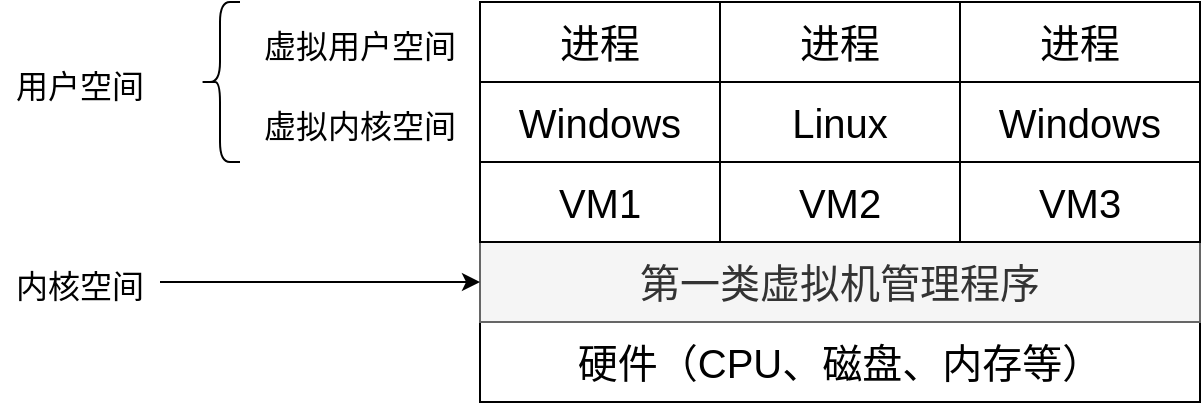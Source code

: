 <mxfile version="20.3.0" type="device" pages="4"><diagram id="wQSZmfcm85venIqSPYIJ" name="第一类VMM"><mxGraphModel dx="1038" dy="689" grid="1" gridSize="10" guides="1" tooltips="1" connect="1" arrows="1" fold="1" page="1" pageScale="1" pageWidth="827" pageHeight="1169" math="0" shadow="0"><root><mxCell id="0"/><mxCell id="1" parent="0"/><mxCell id="ZxNnSs4n1QCp3Z6ICQJ1-1" value="&lt;font style=&quot;font-size: 20px;&quot;&gt;硬件（CPU、磁盘、内存等）&lt;/font&gt;" style="rounded=0;whiteSpace=wrap;html=1;fillColor=none;" parent="1" vertex="1"><mxGeometry x="280" y="360" width="360" height="40" as="geometry"/></mxCell><mxCell id="ZxNnSs4n1QCp3Z6ICQJ1-2" value="&lt;font style=&quot;font-size: 20px;&quot;&gt;第一类虚拟机管理程序&lt;/font&gt;" style="rounded=0;whiteSpace=wrap;html=1;fillColor=#f5f5f5;fontColor=#333333;strokeColor=#666666;" parent="1" vertex="1"><mxGeometry x="280" y="320" width="360" height="40" as="geometry"/></mxCell><mxCell id="ZxNnSs4n1QCp3Z6ICQJ1-3" value="&lt;span style=&quot;font-size: 20px;&quot;&gt;VM1&lt;/span&gt;" style="rounded=0;whiteSpace=wrap;html=1;fillColor=none;" parent="1" vertex="1"><mxGeometry x="280" y="280" width="120" height="40" as="geometry"/></mxCell><mxCell id="ZxNnSs4n1QCp3Z6ICQJ1-4" value="&lt;span style=&quot;font-size: 20px;&quot;&gt;VM2&lt;/span&gt;" style="rounded=0;whiteSpace=wrap;html=1;fillColor=none;" parent="1" vertex="1"><mxGeometry x="400" y="280" width="120" height="40" as="geometry"/></mxCell><mxCell id="ZxNnSs4n1QCp3Z6ICQJ1-5" value="&lt;span style=&quot;font-size: 20px;&quot;&gt;VM3&lt;/span&gt;" style="rounded=0;whiteSpace=wrap;html=1;fillColor=none;" parent="1" vertex="1"><mxGeometry x="520" y="280" width="120" height="40" as="geometry"/></mxCell><mxCell id="ZxNnSs4n1QCp3Z6ICQJ1-6" value="&lt;span style=&quot;font-size: 20px;&quot;&gt;Windows&lt;/span&gt;" style="rounded=0;whiteSpace=wrap;html=1;fillColor=none;" parent="1" vertex="1"><mxGeometry x="280" y="240" width="120" height="40" as="geometry"/></mxCell><mxCell id="ZxNnSs4n1QCp3Z6ICQJ1-7" value="&lt;span style=&quot;font-size: 20px;&quot;&gt;进程&lt;/span&gt;" style="rounded=0;whiteSpace=wrap;html=1;fillColor=none;" parent="1" vertex="1"><mxGeometry x="280" y="200" width="120" height="40" as="geometry"/></mxCell><mxCell id="ZxNnSs4n1QCp3Z6ICQJ1-8" value="&lt;span style=&quot;font-size: 20px;&quot;&gt;Linux&lt;/span&gt;" style="rounded=0;whiteSpace=wrap;html=1;fillColor=none;" parent="1" vertex="1"><mxGeometry x="400" y="240" width="120" height="40" as="geometry"/></mxCell><mxCell id="ZxNnSs4n1QCp3Z6ICQJ1-9" value="&lt;span style=&quot;font-size: 20px;&quot;&gt;进程&lt;/span&gt;" style="rounded=0;whiteSpace=wrap;html=1;fillColor=none;" parent="1" vertex="1"><mxGeometry x="400" y="200" width="120" height="40" as="geometry"/></mxCell><mxCell id="ZxNnSs4n1QCp3Z6ICQJ1-13" value="&lt;span style=&quot;font-size: 20px;&quot;&gt;Windows&lt;/span&gt;" style="rounded=0;whiteSpace=wrap;html=1;fillColor=none;" parent="1" vertex="1"><mxGeometry x="520" y="240" width="120" height="40" as="geometry"/></mxCell><mxCell id="ZxNnSs4n1QCp3Z6ICQJ1-14" value="&lt;span style=&quot;font-size: 20px;&quot;&gt;进程&lt;/span&gt;" style="rounded=0;whiteSpace=wrap;html=1;fillColor=none;" parent="1" vertex="1"><mxGeometry x="520" y="200" width="120" height="40" as="geometry"/></mxCell><mxCell id="ZxNnSs4n1QCp3Z6ICQJ1-15" value="&lt;font style=&quot;font-size: 16px;&quot;&gt;虚拟用户空间&lt;/font&gt;" style="text;html=1;strokeColor=none;fillColor=none;align=center;verticalAlign=middle;whiteSpace=wrap;rounded=0;fontSize=20;" parent="1" vertex="1"><mxGeometry x="160" y="200" width="120" height="40" as="geometry"/></mxCell><mxCell id="ZxNnSs4n1QCp3Z6ICQJ1-16" value="&lt;font style=&quot;font-size: 16px;&quot;&gt;虚拟内核空间&lt;/font&gt;" style="text;html=1;strokeColor=none;fillColor=none;align=center;verticalAlign=middle;whiteSpace=wrap;rounded=0;fontSize=20;" parent="1" vertex="1"><mxGeometry x="160" y="240" width="120" height="40" as="geometry"/></mxCell><mxCell id="vc75wpcAHen77gHI-nVn-3" style="edgeStyle=orthogonalEdgeStyle;rounded=0;orthogonalLoop=1;jettySize=auto;html=1;exitX=1;exitY=0.5;exitDx=0;exitDy=0;entryX=0;entryY=0.5;entryDx=0;entryDy=0;fontSize=16;" parent="1" source="ZxNnSs4n1QCp3Z6ICQJ1-17" target="ZxNnSs4n1QCp3Z6ICQJ1-2" edge="1"><mxGeometry relative="1" as="geometry"/></mxCell><mxCell id="ZxNnSs4n1QCp3Z6ICQJ1-17" value="&lt;font style=&quot;font-size: 16px;&quot;&gt;内核空间&lt;/font&gt;" style="text;html=1;strokeColor=none;fillColor=none;align=center;verticalAlign=middle;whiteSpace=wrap;rounded=0;fontSize=20;" parent="1" vertex="1"><mxGeometry x="40" y="320" width="80" height="40" as="geometry"/></mxCell><mxCell id="vc75wpcAHen77gHI-nVn-1" value="" style="shape=curlyBracket;whiteSpace=wrap;html=1;rounded=1;fontSize=16;fillColor=none;" parent="1" vertex="1"><mxGeometry x="140" y="200" width="20" height="80" as="geometry"/></mxCell><mxCell id="vc75wpcAHen77gHI-nVn-2" value="&lt;font style=&quot;font-size: 16px;&quot;&gt;用户空间&lt;/font&gt;" style="text;html=1;strokeColor=none;fillColor=none;align=center;verticalAlign=middle;whiteSpace=wrap;rounded=0;fontSize=20;" parent="1" vertex="1"><mxGeometry x="40" y="220" width="80" height="40" as="geometry"/></mxCell></root></mxGraphModel></diagram><diagram id="iVW7xqlYIAPvAaqelmyL" name="第二类VMM"><mxGraphModel dx="1038" dy="689" grid="1" gridSize="10" guides="1" tooltips="1" connect="1" arrows="1" fold="1" page="1" pageScale="1" pageWidth="827" pageHeight="1169" math="0" shadow="0"><root><mxCell id="0"/><mxCell id="1" parent="0"/><mxCell id="Un_OHo_Uwk9fPyYk4gDr-1" value="&lt;font style=&quot;font-size: 20px;&quot;&gt;硬件（CPU、磁盘、内存等）&lt;/font&gt;" style="rounded=0;whiteSpace=wrap;html=1;fillColor=none;" vertex="1" parent="1"><mxGeometry x="280" y="360" width="360" height="40" as="geometry"/></mxCell><mxCell id="Un_OHo_Uwk9fPyYk4gDr-2" value="&lt;font style=&quot;font-size: 20px;&quot;&gt;宿主操作系统&lt;/font&gt;" style="rounded=0;whiteSpace=wrap;html=1;fillColor=none;" vertex="1" parent="1"><mxGeometry x="340" y="320" width="300" height="40" as="geometry"/></mxCell><mxCell id="Un_OHo_Uwk9fPyYk4gDr-3" value="&lt;span style=&quot;font-size: 20px;&quot;&gt;VM1&lt;/span&gt;" style="rounded=0;whiteSpace=wrap;html=1;fillColor=none;" vertex="1" parent="1"><mxGeometry x="280" y="240" width="120" height="40" as="geometry"/></mxCell><mxCell id="Un_OHo_Uwk9fPyYk4gDr-4" value="&lt;span style=&quot;font-size: 20px;&quot;&gt;VM2&lt;/span&gt;" style="rounded=0;whiteSpace=wrap;html=1;fillColor=none;" vertex="1" parent="1"><mxGeometry x="400" y="240" width="120" height="40" as="geometry"/></mxCell><mxCell id="Un_OHo_Uwk9fPyYk4gDr-6" value="&lt;span style=&quot;font-size: 20px;&quot;&gt;Windows&lt;/span&gt;" style="rounded=0;whiteSpace=wrap;html=1;fillColor=none;" vertex="1" parent="1"><mxGeometry x="280" y="200" width="120" height="40" as="geometry"/></mxCell><mxCell id="Un_OHo_Uwk9fPyYk4gDr-7" value="&lt;span style=&quot;font-size: 20px;&quot;&gt;客户端进程&lt;/span&gt;" style="rounded=0;whiteSpace=wrap;html=1;fillColor=none;" vertex="1" parent="1"><mxGeometry x="280" y="160" width="120" height="40" as="geometry"/></mxCell><mxCell id="Un_OHo_Uwk9fPyYk4gDr-8" value="&lt;span style=&quot;font-size: 20px;&quot;&gt;Linux&lt;/span&gt;" style="rounded=0;whiteSpace=wrap;html=1;fillColor=none;" vertex="1" parent="1"><mxGeometry x="400" y="200" width="120" height="40" as="geometry"/></mxCell><mxCell id="Un_OHo_Uwk9fPyYk4gDr-9" value="&lt;span style=&quot;font-size: 20px;&quot;&gt;客户端进程&lt;/span&gt;" style="rounded=0;whiteSpace=wrap;html=1;fillColor=none;" vertex="1" parent="1"><mxGeometry x="400" y="160" width="120" height="40" as="geometry"/></mxCell><mxCell id="Un_OHo_Uwk9fPyYk4gDr-11" value="&lt;span style=&quot;font-size: 20px;&quot;&gt;宿主进程&lt;/span&gt;" style="rounded=0;whiteSpace=wrap;html=1;fillColor=none;" vertex="1" parent="1"><mxGeometry x="520" y="280" width="120" height="40" as="geometry"/></mxCell><mxCell id="Un_OHo_Uwk9fPyYk4gDr-12" value="&lt;font style=&quot;font-size: 16px;&quot;&gt;用户空间&lt;/font&gt;" style="text;html=1;strokeColor=none;fillColor=none;align=center;verticalAlign=middle;whiteSpace=wrap;rounded=0;fontSize=20;" vertex="1" parent="1"><mxGeometry x="160" y="160" width="120" height="40" as="geometry"/></mxCell><mxCell id="Un_OHo_Uwk9fPyYk4gDr-13" value="&lt;font style=&quot;font-size: 16px;&quot;&gt;用户空间&lt;/font&gt;" style="text;html=1;strokeColor=none;fillColor=none;align=center;verticalAlign=middle;whiteSpace=wrap;rounded=0;fontSize=20;" vertex="1" parent="1"><mxGeometry x="160" y="280" width="120" height="40" as="geometry"/></mxCell><mxCell id="Un_OHo_Uwk9fPyYk4gDr-15" value="&lt;font style=&quot;font-size: 16px;&quot;&gt;内核空间&lt;/font&gt;" style="text;html=1;strokeColor=none;fillColor=none;align=center;verticalAlign=middle;whiteSpace=wrap;rounded=0;fontSize=20;" vertex="1" parent="1"><mxGeometry x="40" y="320" width="80" height="40" as="geometry"/></mxCell><mxCell id="Un_OHo_Uwk9fPyYk4gDr-16" value="" style="shape=curlyBracket;whiteSpace=wrap;html=1;rounded=1;fontSize=16;fillColor=none;" vertex="1" parent="1"><mxGeometry x="140" y="160" width="20" height="160" as="geometry"/></mxCell><mxCell id="Un_OHo_Uwk9fPyYk4gDr-17" value="&lt;span style=&quot;font-size: 16px;&quot;&gt;用户空间&lt;/span&gt;" style="text;html=1;strokeColor=none;fillColor=none;align=center;verticalAlign=middle;whiteSpace=wrap;rounded=0;fontSize=20;" vertex="1" parent="1"><mxGeometry x="40" y="220" width="80" height="40" as="geometry"/></mxCell><mxCell id="gZQfv8YF4ekWhlxiSGiw-1" value="&lt;font style=&quot;font-size: 16px;&quot;&gt;内核空间&lt;/font&gt;" style="text;html=1;strokeColor=none;fillColor=none;align=center;verticalAlign=middle;whiteSpace=wrap;rounded=0;fontSize=20;" vertex="1" parent="1"><mxGeometry x="160" y="200" width="120" height="40" as="geometry"/></mxCell><mxCell id="gZQfv8YF4ekWhlxiSGiw-3" value="&lt;span style=&quot;font-size: 20px;&quot;&gt;第二类虚拟机管理程序&lt;/span&gt;" style="rounded=0;whiteSpace=wrap;html=1;fillColor=#f5f5f5;fontColor=#333333;strokeColor=#666666;" vertex="1" parent="1"><mxGeometry x="280" y="280" width="240" height="40" as="geometry"/></mxCell><mxCell id="gZQfv8YF4ekWhlxiSGiw-4" value="&lt;span style=&quot;font-size: 20px;&quot;&gt;部分&lt;/span&gt;" style="rounded=0;whiteSpace=wrap;html=1;fillColor=#f5f5f5;fontColor=#333333;strokeColor=#666666;" vertex="1" parent="1"><mxGeometry x="280" y="320" width="60" height="40" as="geometry"/></mxCell></root></mxGraphModel></diagram><diagram id="woH7XENVJW9aGN_rh-Pl" name="系统调用执行过程"><mxGraphModel dx="1038" dy="688" grid="1" gridSize="10" guides="1" tooltips="1" connect="1" arrows="1" fold="1" page="1" pageScale="1" pageWidth="827" pageHeight="1169" math="0" shadow="0"><root><mxCell id="0"/><mxCell id="1" parent="0"/><mxCell id="OOks2PSchFlEJFdTayjo-6" value="" style="edgeStyle=orthogonalEdgeStyle;rounded=0;orthogonalLoop=1;jettySize=auto;html=1;fontSize=20;" edge="1" parent="1" source="OOks2PSchFlEJFdTayjo-4" target="OOks2PSchFlEJFdTayjo-5"><mxGeometry relative="1" as="geometry"/></mxCell><mxCell id="OOks2PSchFlEJFdTayjo-4" value="传递系统&lt;br&gt;调用参数" style="rounded=0;whiteSpace=wrap;html=1;labelBackgroundColor=none;fontSize=20;fillColor=none;" vertex="1" parent="1"><mxGeometry x="120" y="120" width="120" height="60" as="geometry"/></mxCell><mxCell id="OOks2PSchFlEJFdTayjo-8" value="" style="edgeStyle=orthogonalEdgeStyle;rounded=0;orthogonalLoop=1;jettySize=auto;html=1;fontSize=20;" edge="1" parent="1" source="OOks2PSchFlEJFdTayjo-5" target="OOks2PSchFlEJFdTayjo-7"><mxGeometry relative="1" as="geometry"/></mxCell><mxCell id="OOks2PSchFlEJFdTayjo-5" value="执行陷入指令&lt;br&gt;(用户态)" style="rounded=0;whiteSpace=wrap;html=1;labelBackgroundColor=none;fontSize=20;fillColor=none;" vertex="1" parent="1"><mxGeometry x="320" y="120" width="160" height="60" as="geometry"/></mxCell><mxCell id="OOks2PSchFlEJFdTayjo-10" value="" style="edgeStyle=orthogonalEdgeStyle;rounded=0;orthogonalLoop=1;jettySize=auto;html=1;fontSize=20;" edge="1" parent="1" source="OOks2PSchFlEJFdTayjo-7" target="OOks2PSchFlEJFdTayjo-9"><mxGeometry relative="1" as="geometry"/></mxCell><mxCell id="OOks2PSchFlEJFdTayjo-7" value="执行相应内核请求程序&lt;br&gt;处理系统调用(核心态)" style="rounded=0;whiteSpace=wrap;html=1;labelBackgroundColor=none;fontSize=20;fillColor=none;" vertex="1" parent="1"><mxGeometry x="560" y="120" width="240" height="60" as="geometry"/></mxCell><mxCell id="OOks2PSchFlEJFdTayjo-9" value="返回应用程序" style="rounded=0;whiteSpace=wrap;html=1;labelBackgroundColor=none;fontSize=20;fillColor=none;" vertex="1" parent="1"><mxGeometry x="880" y="120" width="160" height="60" as="geometry"/></mxCell></root></mxGraphModel></diagram><diagram id="MpXusqPXaLTNhDxn9vZp" name="操作系统引导"><mxGraphModel dx="1865" dy="689" grid="1" gridSize="10" guides="1" tooltips="1" connect="1" arrows="1" fold="1" page="1" pageScale="1" pageWidth="827" pageHeight="1169" math="0" shadow="0"><root><mxCell id="0"/><mxCell id="1" parent="0"/><mxCell id="S6VaDK7s1GkbRKm2hd_d-25" style="edgeStyle=orthogonalEdgeStyle;rounded=0;orthogonalLoop=1;jettySize=auto;html=1;exitX=0.5;exitY=0;exitDx=0;exitDy=0;entryX=1;entryY=0.75;entryDx=0;entryDy=0;strokeColor=#3333FF;strokeWidth=2;fontSize=20;" parent="1" source="S6VaDK7s1GkbRKm2hd_d-1" target="S6VaDK7s1GkbRKm2hd_d-15" edge="1"><mxGeometry relative="1" as="geometry"><Array as="points"><mxPoint x="320" y="280"/><mxPoint x="160" y="280"/><mxPoint x="160" y="220"/></Array></mxGeometry></mxCell><mxCell id="S6VaDK7s1GkbRKm2hd_d-29" value="②" style="edgeLabel;html=1;align=center;verticalAlign=middle;resizable=0;points=[];fontSize=20;fontColor=#3333FF;" parent="S6VaDK7s1GkbRKm2hd_d-25" vertex="1" connectable="0"><mxGeometry x="0.095" y="-1" relative="1" as="geometry"><mxPoint x="-16" y="1" as="offset"/></mxGeometry></mxCell><mxCell id="S6VaDK7s1GkbRKm2hd_d-1" value="主引导记录MBR" style="rounded=0;whiteSpace=wrap;html=1;labelBackgroundColor=none;strokeColor=#666666;fontSize=20;fontColor=#333333;fillColor=#f5f5f5;align=center;" parent="1" vertex="1"><mxGeometry x="240" y="320" width="160" height="40" as="geometry"/></mxCell><mxCell id="S6VaDK7s1GkbRKm2hd_d-2" value="C盘" style="rounded=0;whiteSpace=wrap;html=1;labelBackgroundColor=none;strokeColor=#d6b656;fontSize=20;fillColor=#fff2cc;align=center;" parent="1" vertex="1"><mxGeometry x="400" y="320" width="120" height="40" as="geometry"/></mxCell><mxCell id="S6VaDK7s1GkbRKm2hd_d-3" value="D盘" style="rounded=0;whiteSpace=wrap;html=1;labelBackgroundColor=none;strokeColor=#d6b656;fontSize=20;fillColor=#fff2cc;align=center;" parent="1" vertex="1"><mxGeometry x="520" y="320" width="120" height="40" as="geometry"/></mxCell><mxCell id="S6VaDK7s1GkbRKm2hd_d-4" value="······" style="rounded=0;whiteSpace=wrap;html=1;labelBackgroundColor=none;strokeColor=#d6b656;fontSize=20;fillColor=#fff2cc;align=center;" parent="1" vertex="1"><mxGeometry x="640" y="320" width="120" height="40" as="geometry"/></mxCell><mxCell id="S6VaDK7s1GkbRKm2hd_d-27" style="edgeStyle=orthogonalEdgeStyle;rounded=0;orthogonalLoop=1;jettySize=auto;html=1;exitX=0.5;exitY=0;exitDx=0;exitDy=0;entryX=1;entryY=0.25;entryDx=0;entryDy=0;strokeColor=#3333FF;strokeWidth=2;fontSize=20;" parent="1" source="S6VaDK7s1GkbRKm2hd_d-9" target="S6VaDK7s1GkbRKm2hd_d-15" edge="1"><mxGeometry relative="1" as="geometry"/></mxCell><mxCell id="S6VaDK7s1GkbRKm2hd_d-31" value="④" style="edgeLabel;html=1;align=center;verticalAlign=middle;resizable=0;points=[];fontSize=20;fontColor=#3333FF;" parent="S6VaDK7s1GkbRKm2hd_d-27" vertex="1" connectable="0"><mxGeometry x="0.814" relative="1" as="geometry"><mxPoint as="offset"/></mxGeometry></mxCell><mxCell id="S6VaDK7s1GkbRKm2hd_d-9" value="根目录" style="rounded=0;whiteSpace=wrap;html=1;labelBackgroundColor=none;strokeColor=#666666;fontSize=20;fontColor=#333333;fillColor=#f5f5f5;align=center;" parent="1" vertex="1"><mxGeometry x="620" y="190" width="80" height="40" as="geometry"/></mxCell><mxCell id="S6VaDK7s1GkbRKm2hd_d-10" value="&lt;font color=&quot;#000000&quot;&gt;其他文件、目录&lt;/font&gt;" style="rounded=0;whiteSpace=wrap;html=1;labelBackgroundColor=none;fontSize=20;align=center;" parent="1" vertex="1"><mxGeometry x="700" y="190" width="160" height="40" as="geometry"/></mxCell><mxCell id="S6VaDK7s1GkbRKm2hd_d-11" value="" style="endArrow=none;dashed=1;html=1;rounded=0;labelBackgroundColor=none;strokeColor=#000000;fontSize=20;fontColor=#000000;entryX=0;entryY=0;entryDx=0;entryDy=0;exitX=0;exitY=1;exitDx=0;exitDy=0;align=center;" parent="1" source="S6VaDK7s1GkbRKm2hd_d-5" target="S6VaDK7s1GkbRKm2hd_d-2" edge="1"><mxGeometry width="50" height="50" relative="1" as="geometry"><mxPoint x="380" y="410" as="sourcePoint"/><mxPoint x="260" y="370" as="targetPoint"/></mxGeometry></mxCell><mxCell id="S6VaDK7s1GkbRKm2hd_d-12" value="" style="endArrow=none;dashed=1;html=1;rounded=0;labelBackgroundColor=none;strokeColor=#000000;fontSize=20;fontColor=#000000;entryX=1;entryY=0;entryDx=0;entryDy=0;exitX=1;exitY=1;exitDx=0;exitDy=0;align=center;" parent="1" source="S6VaDK7s1GkbRKm2hd_d-10" target="S6VaDK7s1GkbRKm2hd_d-2" edge="1"><mxGeometry width="50" height="50" relative="1" as="geometry"><mxPoint x="400" y="440" as="sourcePoint"/><mxPoint x="450" y="390" as="targetPoint"/></mxGeometry></mxCell><mxCell id="S6VaDK7s1GkbRKm2hd_d-26" style="edgeStyle=orthogonalEdgeStyle;rounded=0;orthogonalLoop=1;jettySize=auto;html=1;exitX=0;exitY=0.5;exitDx=0;exitDy=0;entryX=1;entryY=0.5;entryDx=0;entryDy=0;strokeColor=#3333FF;strokeWidth=2;fontSize=20;" parent="1" source="S6VaDK7s1GkbRKm2hd_d-14" target="S6VaDK7s1GkbRKm2hd_d-15" edge="1"><mxGeometry relative="1" as="geometry"><Array as="points"><mxPoint x="200" y="195"/><mxPoint x="200" y="160"/></Array></mxGeometry></mxCell><mxCell id="S6VaDK7s1GkbRKm2hd_d-30" value="③" style="edgeLabel;html=1;align=center;verticalAlign=middle;resizable=0;points=[];fontSize=20;fontColor=#3333FF;" parent="S6VaDK7s1GkbRKm2hd_d-26" vertex="1" connectable="0"><mxGeometry x="0.164" y="-4" relative="1" as="geometry"><mxPoint as="offset"/></mxGeometry></mxCell><mxCell id="S6VaDK7s1GkbRKm2hd_d-14" value="分区引导记录PBR" style="swimlane;startSize=0;labelBackgroundColor=none;fontSize=20;fillColor=none;verticalAlign=top;" parent="1" vertex="1"><mxGeometry x="230" y="150" width="400" height="90" as="geometry"/></mxCell><mxCell id="S6VaDK7s1GkbRKm2hd_d-5" value="引导块" style="rounded=0;whiteSpace=wrap;html=1;labelBackgroundColor=none;strokeColor=#666666;fontSize=20;fontColor=#333333;fillColor=#f5f5f5;align=center;" parent="S6VaDK7s1GkbRKm2hd_d-14" vertex="1"><mxGeometry x="10" y="40" width="80" height="40" as="geometry"/></mxCell><mxCell id="S6VaDK7s1GkbRKm2hd_d-6" value="超级块" style="rounded=0;whiteSpace=wrap;html=1;labelBackgroundColor=none;strokeColor=#666666;fontSize=20;fontColor=#333333;fillColor=#f5f5f5;align=center;" parent="S6VaDK7s1GkbRKm2hd_d-14" vertex="1"><mxGeometry x="90" y="40" width="80" height="40" as="geometry"/></mxCell><mxCell id="S6VaDK7s1GkbRKm2hd_d-7" value="空闲空间管理" style="rounded=0;whiteSpace=wrap;html=1;labelBackgroundColor=none;strokeColor=#666666;fontSize=20;fontColor=#333333;fillColor=#f5f5f5;align=center;" parent="S6VaDK7s1GkbRKm2hd_d-14" vertex="1"><mxGeometry x="170" y="40" width="140" height="40" as="geometry"/></mxCell><mxCell id="S6VaDK7s1GkbRKm2hd_d-8" value="i结点区" style="rounded=0;whiteSpace=wrap;html=1;labelBackgroundColor=none;strokeColor=#666666;fontSize=20;fontColor=#333333;fillColor=#f5f5f5;align=center;" parent="S6VaDK7s1GkbRKm2hd_d-14" vertex="1"><mxGeometry x="310" y="40" width="80" height="40" as="geometry"/></mxCell><mxCell id="S6VaDK7s1GkbRKm2hd_d-15" value="RAM" style="rounded=0;whiteSpace=wrap;html=1;labelBackgroundColor=none;fontSize=20;fillColor=none;" parent="1" vertex="1"><mxGeometry y="40" width="120" height="240" as="geometry"/></mxCell><mxCell id="S6VaDK7s1GkbRKm2hd_d-16" value="ROM(BIOS)&lt;br&gt;包含：ROM引导程序，即自举程序" style="rounded=0;whiteSpace=wrap;html=1;labelBackgroundColor=none;fontSize=20;fillColor=none;" parent="1" vertex="1"><mxGeometry y="280" width="120" height="120" as="geometry"/></mxCell><mxCell id="S6VaDK7s1GkbRKm2hd_d-19" value="主存" style="text;html=1;strokeColor=none;fillColor=none;align=center;verticalAlign=middle;whiteSpace=wrap;rounded=0;labelBackgroundColor=none;fontSize=20;" parent="1" vertex="1"><mxGeometry x="30" y="420" width="60" height="30" as="geometry"/></mxCell><mxCell id="S6VaDK7s1GkbRKm2hd_d-21" style="edgeStyle=orthogonalEdgeStyle;rounded=0;orthogonalLoop=1;jettySize=auto;html=1;exitX=0.5;exitY=1;exitDx=0;exitDy=0;entryX=0;entryY=0.5;entryDx=0;entryDy=0;fontSize=20;strokeColor=#3333FF;strokeWidth=2;" parent="1" source="S6VaDK7s1GkbRKm2hd_d-20" target="S6VaDK7s1GkbRKm2hd_d-16" edge="1"><mxGeometry relative="1" as="geometry"/></mxCell><mxCell id="S6VaDK7s1GkbRKm2hd_d-28" value="①" style="edgeLabel;html=1;align=center;verticalAlign=middle;resizable=0;points=[];fontSize=20;fontColor=#3333FF;" parent="S6VaDK7s1GkbRKm2hd_d-21" vertex="1" connectable="0"><mxGeometry x="0.373" y="4" relative="1" as="geometry"><mxPoint as="offset"/></mxGeometry></mxCell><mxCell id="S6VaDK7s1GkbRKm2hd_d-20" value="CPU" style="rounded=0;whiteSpace=wrap;html=1;labelBackgroundColor=none;fontSize=20;fillColor=none;" parent="1" vertex="1"><mxGeometry x="-200" y="200" width="80" height="80" as="geometry"/></mxCell></root></mxGraphModel></diagram></mxfile>